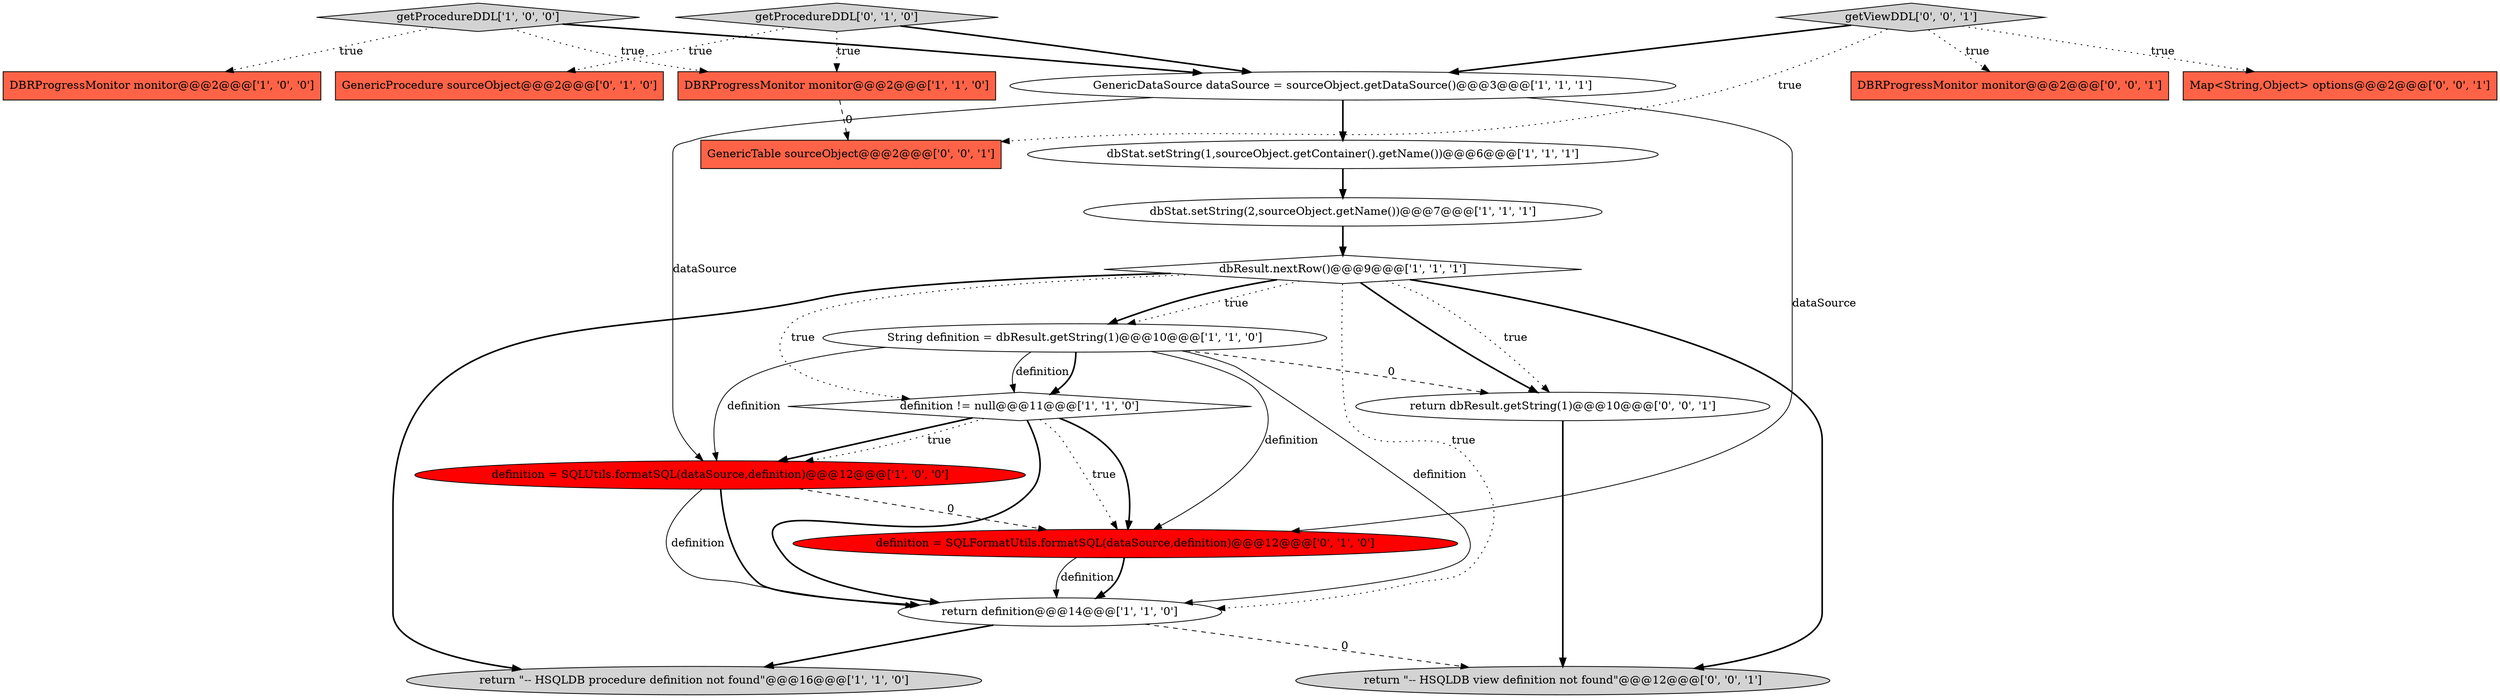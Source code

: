 digraph {
4 [style = filled, label = "return \"-- HSQLDB procedure definition not found\"@@@16@@@['1', '1', '0']", fillcolor = lightgray, shape = ellipse image = "AAA0AAABBB1BBB"];
16 [style = filled, label = "return \"-- HSQLDB view definition not found\"@@@12@@@['0', '0', '1']", fillcolor = lightgray, shape = ellipse image = "AAA0AAABBB3BBB"];
7 [style = filled, label = "definition = SQLUtils.formatSQL(dataSource,definition)@@@12@@@['1', '0', '0']", fillcolor = red, shape = ellipse image = "AAA1AAABBB1BBB"];
18 [style = filled, label = "return dbResult.getString(1)@@@10@@@['0', '0', '1']", fillcolor = white, shape = ellipse image = "AAA0AAABBB3BBB"];
6 [style = filled, label = "dbStat.setString(2,sourceObject.getName())@@@7@@@['1', '1', '1']", fillcolor = white, shape = ellipse image = "AAA0AAABBB1BBB"];
5 [style = filled, label = "GenericDataSource dataSource = sourceObject.getDataSource()@@@3@@@['1', '1', '1']", fillcolor = white, shape = ellipse image = "AAA0AAABBB1BBB"];
11 [style = filled, label = "return definition@@@14@@@['1', '1', '0']", fillcolor = white, shape = ellipse image = "AAA0AAABBB1BBB"];
1 [style = filled, label = "definition != null@@@11@@@['1', '1', '0']", fillcolor = white, shape = diamond image = "AAA0AAABBB1BBB"];
0 [style = filled, label = "DBRProgressMonitor monitor@@@2@@@['1', '0', '0']", fillcolor = tomato, shape = box image = "AAA0AAABBB1BBB"];
14 [style = filled, label = "definition = SQLFormatUtils.formatSQL(dataSource,definition)@@@12@@@['0', '1', '0']", fillcolor = red, shape = ellipse image = "AAA1AAABBB2BBB"];
9 [style = filled, label = "String definition = dbResult.getString(1)@@@10@@@['1', '1', '0']", fillcolor = white, shape = ellipse image = "AAA0AAABBB1BBB"];
2 [style = filled, label = "getProcedureDDL['1', '0', '0']", fillcolor = lightgray, shape = diamond image = "AAA0AAABBB1BBB"];
10 [style = filled, label = "dbResult.nextRow()@@@9@@@['1', '1', '1']", fillcolor = white, shape = diamond image = "AAA0AAABBB1BBB"];
15 [style = filled, label = "getViewDDL['0', '0', '1']", fillcolor = lightgray, shape = diamond image = "AAA0AAABBB3BBB"];
20 [style = filled, label = "GenericTable sourceObject@@@2@@@['0', '0', '1']", fillcolor = tomato, shape = box image = "AAA0AAABBB3BBB"];
3 [style = filled, label = "dbStat.setString(1,sourceObject.getContainer().getName())@@@6@@@['1', '1', '1']", fillcolor = white, shape = ellipse image = "AAA0AAABBB1BBB"];
8 [style = filled, label = "DBRProgressMonitor monitor@@@2@@@['1', '1', '0']", fillcolor = tomato, shape = box image = "AAA0AAABBB1BBB"];
13 [style = filled, label = "GenericProcedure sourceObject@@@2@@@['0', '1', '0']", fillcolor = tomato, shape = box image = "AAA0AAABBB2BBB"];
17 [style = filled, label = "DBRProgressMonitor monitor@@@2@@@['0', '0', '1']", fillcolor = tomato, shape = box image = "AAA0AAABBB3BBB"];
12 [style = filled, label = "getProcedureDDL['0', '1', '0']", fillcolor = lightgray, shape = diamond image = "AAA0AAABBB2BBB"];
19 [style = filled, label = "Map<String,Object> options@@@2@@@['0', '0', '1']", fillcolor = tomato, shape = box image = "AAA0AAABBB3BBB"];
9->7 [style = solid, label="definition"];
5->3 [style = bold, label=""];
10->18 [style = dotted, label="true"];
10->18 [style = bold, label=""];
5->14 [style = solid, label="dataSource"];
7->11 [style = bold, label=""];
2->0 [style = dotted, label="true"];
12->5 [style = bold, label=""];
7->11 [style = solid, label="definition"];
9->14 [style = solid, label="definition"];
12->8 [style = dotted, label="true"];
11->16 [style = dashed, label="0"];
7->14 [style = dashed, label="0"];
9->18 [style = dashed, label="0"];
11->4 [style = bold, label=""];
8->20 [style = dashed, label="0"];
9->1 [style = solid, label="definition"];
3->6 [style = bold, label=""];
15->20 [style = dotted, label="true"];
1->14 [style = dotted, label="true"];
10->9 [style = dotted, label="true"];
1->7 [style = bold, label=""];
15->5 [style = bold, label=""];
1->11 [style = bold, label=""];
1->7 [style = dotted, label="true"];
15->17 [style = dotted, label="true"];
12->13 [style = dotted, label="true"];
5->7 [style = solid, label="dataSource"];
10->16 [style = bold, label=""];
10->11 [style = dotted, label="true"];
14->11 [style = solid, label="definition"];
15->19 [style = dotted, label="true"];
6->10 [style = bold, label=""];
10->4 [style = bold, label=""];
9->11 [style = solid, label="definition"];
1->14 [style = bold, label=""];
10->9 [style = bold, label=""];
10->1 [style = dotted, label="true"];
9->1 [style = bold, label=""];
14->11 [style = bold, label=""];
2->8 [style = dotted, label="true"];
2->5 [style = bold, label=""];
18->16 [style = bold, label=""];
}

